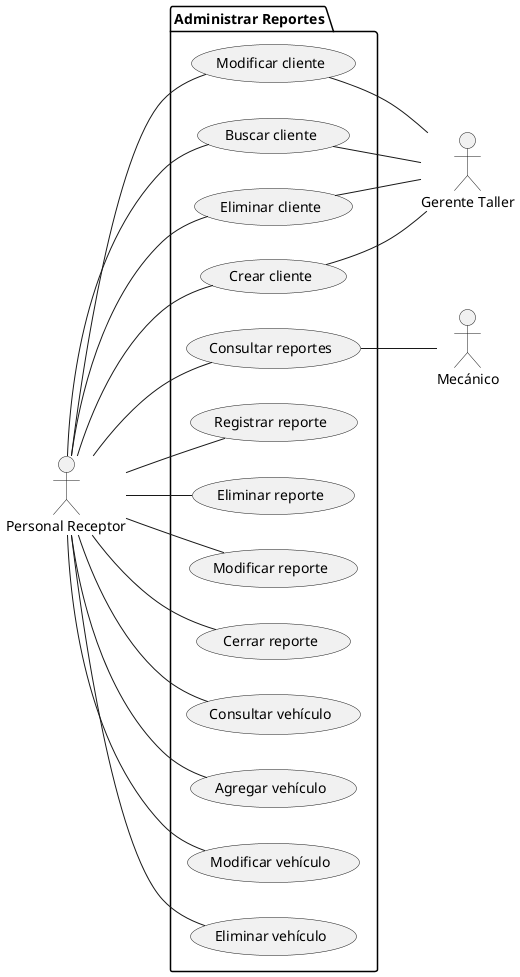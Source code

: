 @startuml taller_administrar_reportes
left to right direction

actor "Personal Receptor" as Recepcion
actor "Mecánico" as Mecanico
actor "Gerente Taller" as Gerente

package "Administrar Reportes" {
    usecase "Registrar reporte" as CU1
    usecase "Consultar reportes" as CU2
    usecase "Eliminar reporte" as CU3
    usecase "Modificar reporte" as CU4
    usecase "Cerrar reporte" as CU5
    usecase "Consultar vehículo" as CU6
    usecase "Agregar vehículo" as CU31
    usecase "Modificar vehículo" as CU32
    usecase "Eliminar vehículo" as CU33
    usecase "Crear cliente" as CU34
    usecase "Eliminar cliente" as CU35
    usecase "Buscar cliente" as CU36
    usecase "Modificar cliente" as CU37
}

Mecanico -u- CU2

Recepcion -- CU1
Recepcion -- CU2
Recepcion -- CU3
Recepcion -- CU4
Recepcion -- CU5
Recepcion -- CU6
Recepcion -- CU31
Recepcion -- CU32
Recepcion -- CU33
Recepcion -- CU34
Recepcion -- CU35
Recepcion -- CU36
Recepcion -- CU37

Gerente -u- CU34
Gerente -u- CU35
Gerente -u- CU36
Gerente -u- CU37

@enduml